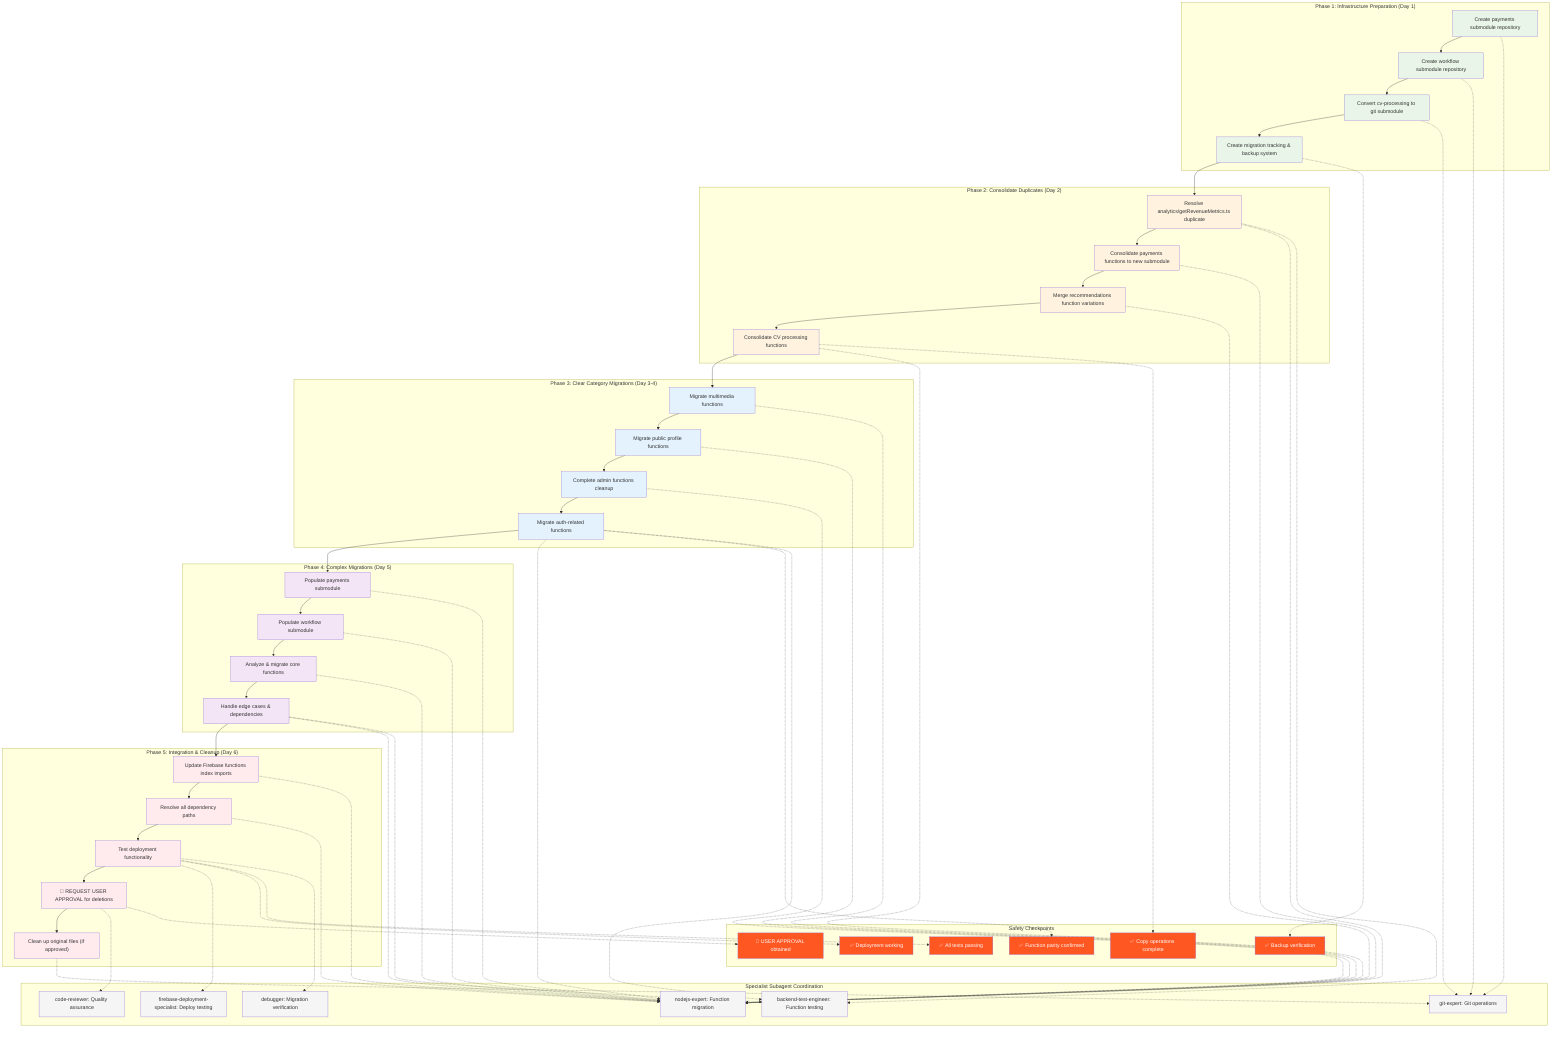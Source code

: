 graph TD
    subgraph "Phase 1: Infrastructure Preparation (Day 1)"
        P1A["Create payments submodule repository"]
        P1B["Create workflow submodule repository"] 
        P1C["Convert cv-processing to git submodule"]
        P1D["Create migration tracking & backup system"]
        
        P1A --> P1B --> P1C --> P1D
    end

    subgraph "Phase 2: Consolidate Duplicates (Day 2)"
        P2A["Resolve analytics/getRevenueMetrics.ts duplicate"]
        P2B["Consolidate payments functions to new submodule"]
        P2C["Merge recommendations function variations"]
        P2D["Consolidate CV processing functions"]
        
        P1D --> P2A
        P2A --> P2B --> P2C --> P2D
    end

    subgraph "Phase 3: Clear Category Migrations (Day 3-4)"
        P3A["Migrate multimedia functions"]
        P3B["Migrate public profile functions"]
        P3C["Complete admin functions cleanup"]
        P3D["Migrate auth-related functions"]
        
        P2D --> P3A
        P3A --> P3B --> P3C --> P3D
    end

    subgraph "Phase 4: Complex Migrations (Day 5)"
        P4A["Populate payments submodule"]
        P4B["Populate workflow submodule"]
        P4C["Analyze & migrate core functions"]
        P4D["Handle edge cases & dependencies"]
        
        P3D --> P4A
        P4A --> P4B --> P4C --> P4D
    end

    subgraph "Phase 5: Integration & Cleanup (Day 6)"
        P5A["Update Firebase functions index imports"]
        P5B["Resolve all dependency paths"]
        P5C["Test deployment functionality"]
        P5D["🚨 REQUEST USER APPROVAL for deletions"]
        P5E["Clean up original files (if approved)"]
        
        P4D --> P5A
        P5A --> P5B --> P5C --> P5D --> P5E
    end

    subgraph "Specialist Subagent Coordination"
        SA1["git-expert: Git operations"]
        SA2["nodejs-expert: Function migration"]
        SA3["firebase-deployment-specialist: Deploy testing"]
        SA4["debugger: Migration verification"]
        SA5["backend-test-engineer: Function testing"]
        SA6["code-reviewer: Quality assurance"]
    end

    subgraph "Safety Checkpoints"
        SC1["✅ Backup verification"]
        SC2["✅ Copy operations complete"]
        SC3["✅ Function parity confirmed"]
        SC4["✅ Deployment working"]
        SC5["✅ All tests passing"]
        SC6["🚨 USER APPROVAL obtained"]
    end

    %% Subagent assignment
    P1A -.-> SA1
    P1B -.-> SA1
    P1C -.-> SA1
    
    P2A -.-> SA2
    P2B -.-> SA2
    P2C -.-> SA2
    P2D -.-> SA2
    
    P3A -.-> SA2
    P3B -.-> SA2
    P3C -.-> SA2
    P3D -.-> SA2
    
    P4A -.-> SA2
    P4B -.-> SA2
    P4C -.-> SA2
    P4D -.-> SA2
    
    P5A -.-> SA2
    P5B -.-> SA2
    P5C -.-> SA3
    P5D -.-> SA6
    P5E -.-> SA1

    %% Safety checkpoints
    P1D -.-> SC1
    P2D -.-> SC2
    P3D -.-> SC3
    P5C -.-> SC4
    P5C -.-> SC5
    P5D -.-> SC6

    %% Testing integration
    P2A -.-> SA5
    P3D -.-> SA5
    P4D -.-> SA5
    P5C -.-> SA4

    classDef phase1 fill:#e8f5e8
    classDef phase2 fill:#fff3e0
    classDef phase3 fill:#e3f2fd
    classDef phase4 fill:#f3e5f5
    classDef phase5 fill:#ffebee
    classDef subagent fill:#f5f5f5
    classDef safety fill:#ff5722,color:#fff

    class P1A,P1B,P1C,P1D phase1
    class P2A,P2B,P2C,P2D phase2
    class P3A,P3B,P3C,P3D phase3
    class P4A,P4B,P4C,P4D phase4
    class P5A,P5B,P5C,P5D,P5E phase5
    class SA1,SA2,SA3,SA4,SA5,SA6 subagent
    class SC1,SC2,SC3,SC4,SC5,SC6 safety